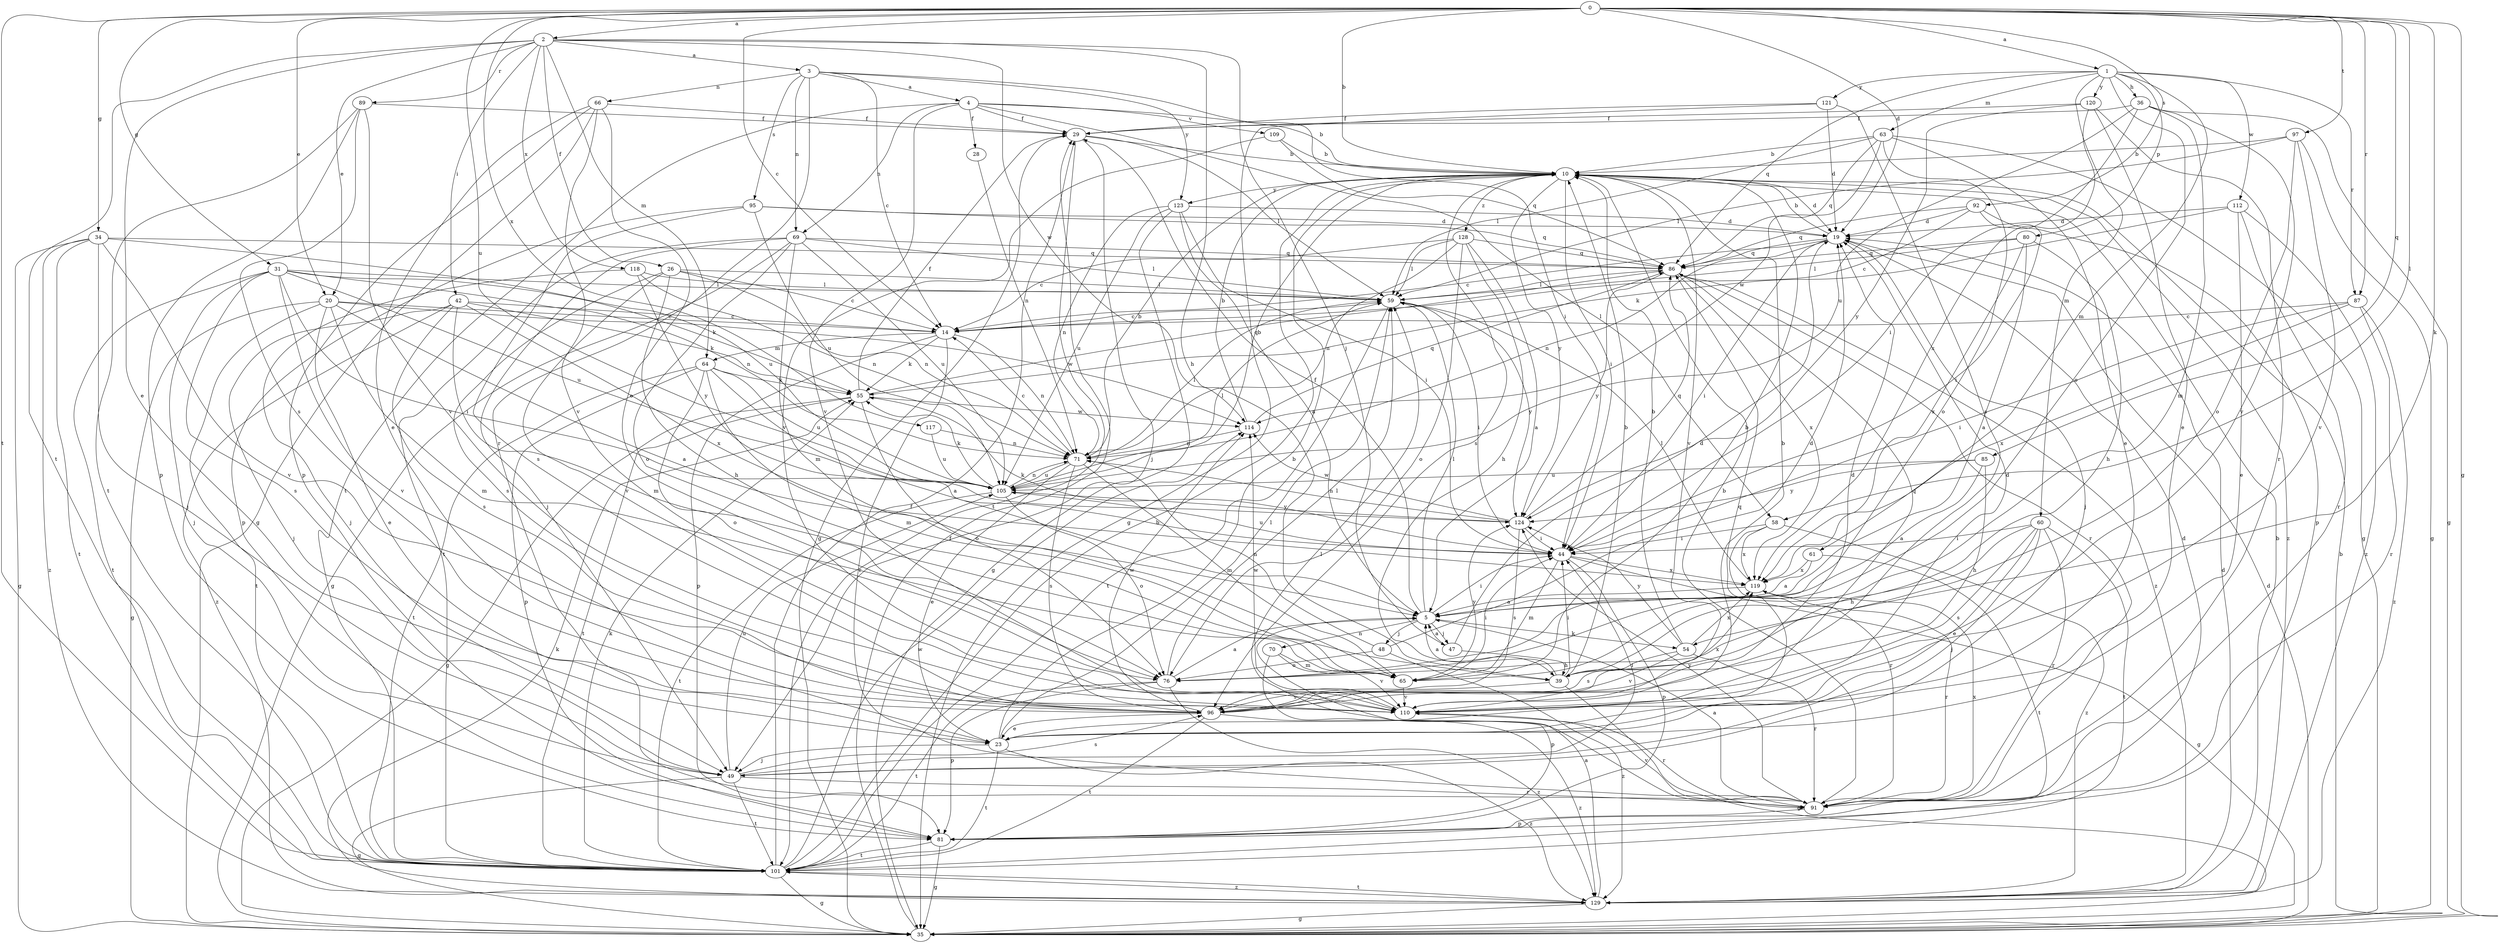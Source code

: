 strict digraph  {
0;
1;
2;
3;
4;
5;
10;
14;
19;
20;
23;
26;
28;
29;
31;
34;
35;
36;
39;
42;
44;
47;
48;
49;
54;
55;
58;
59;
60;
61;
63;
64;
65;
66;
69;
70;
71;
76;
80;
81;
85;
86;
87;
89;
91;
92;
95;
96;
97;
101;
105;
109;
110;
112;
114;
117;
118;
119;
120;
121;
123;
124;
128;
129;
0 -> 1  [label=a];
0 -> 2  [label=a];
0 -> 10  [label=b];
0 -> 14  [label=c];
0 -> 19  [label=d];
0 -> 20  [label=e];
0 -> 31  [label=g];
0 -> 34  [label=g];
0 -> 35  [label=g];
0 -> 54  [label=k];
0 -> 58  [label=l];
0 -> 85  [label=q];
0 -> 87  [label=r];
0 -> 92  [label=s];
0 -> 97  [label=t];
0 -> 101  [label=t];
0 -> 105  [label=u];
0 -> 117  [label=x];
1 -> 36  [label=h];
1 -> 60  [label=m];
1 -> 61  [label=m];
1 -> 63  [label=m];
1 -> 76  [label=o];
1 -> 80  [label=p];
1 -> 86  [label=q];
1 -> 87  [label=r];
1 -> 112  [label=w];
1 -> 120  [label=y];
1 -> 121  [label=y];
2 -> 3  [label=a];
2 -> 20  [label=e];
2 -> 23  [label=e];
2 -> 26  [label=f];
2 -> 39  [label=h];
2 -> 42  [label=i];
2 -> 47  [label=j];
2 -> 64  [label=m];
2 -> 89  [label=r];
2 -> 101  [label=t];
2 -> 114  [label=w];
2 -> 118  [label=x];
3 -> 4  [label=a];
3 -> 14  [label=c];
3 -> 44  [label=i];
3 -> 66  [label=n];
3 -> 69  [label=n];
3 -> 91  [label=r];
3 -> 95  [label=s];
3 -> 123  [label=y];
4 -> 10  [label=b];
4 -> 28  [label=f];
4 -> 29  [label=f];
4 -> 58  [label=l];
4 -> 69  [label=n];
4 -> 101  [label=t];
4 -> 109  [label=v];
4 -> 110  [label=v];
5 -> 29  [label=f];
5 -> 44  [label=i];
5 -> 47  [label=j];
5 -> 48  [label=j];
5 -> 54  [label=k];
5 -> 59  [label=l];
5 -> 70  [label=n];
10 -> 19  [label=d];
10 -> 44  [label=i];
10 -> 96  [label=s];
10 -> 110  [label=v];
10 -> 123  [label=y];
10 -> 124  [label=y];
10 -> 128  [label=z];
10 -> 129  [label=z];
14 -> 55  [label=k];
14 -> 64  [label=m];
14 -> 71  [label=n];
14 -> 81  [label=p];
14 -> 91  [label=r];
19 -> 10  [label=b];
19 -> 14  [label=c];
19 -> 44  [label=i];
19 -> 49  [label=j];
19 -> 71  [label=n];
19 -> 86  [label=q];
20 -> 5  [label=a];
20 -> 14  [label=c];
20 -> 23  [label=e];
20 -> 35  [label=g];
20 -> 65  [label=m];
20 -> 101  [label=t];
20 -> 114  [label=w];
23 -> 10  [label=b];
23 -> 49  [label=j];
23 -> 59  [label=l];
23 -> 86  [label=q];
23 -> 101  [label=t];
23 -> 129  [label=z];
26 -> 14  [label=c];
26 -> 39  [label=h];
26 -> 59  [label=l];
26 -> 71  [label=n];
26 -> 96  [label=s];
26 -> 110  [label=v];
28 -> 71  [label=n];
29 -> 10  [label=b];
29 -> 35  [label=g];
29 -> 49  [label=j];
29 -> 59  [label=l];
29 -> 101  [label=t];
31 -> 44  [label=i];
31 -> 49  [label=j];
31 -> 55  [label=k];
31 -> 59  [label=l];
31 -> 71  [label=n];
31 -> 96  [label=s];
31 -> 101  [label=t];
31 -> 105  [label=u];
31 -> 110  [label=v];
34 -> 35  [label=g];
34 -> 49  [label=j];
34 -> 86  [label=q];
34 -> 101  [label=t];
34 -> 105  [label=u];
34 -> 110  [label=v];
34 -> 129  [label=z];
35 -> 10  [label=b];
35 -> 19  [label=d];
35 -> 29  [label=f];
36 -> 29  [label=f];
36 -> 35  [label=g];
36 -> 44  [label=i];
36 -> 65  [label=m];
36 -> 105  [label=u];
36 -> 110  [label=v];
39 -> 5  [label=a];
39 -> 10  [label=b];
39 -> 35  [label=g];
39 -> 44  [label=i];
39 -> 96  [label=s];
42 -> 14  [label=c];
42 -> 49  [label=j];
42 -> 55  [label=k];
42 -> 65  [label=m];
42 -> 96  [label=s];
42 -> 119  [label=x];
42 -> 129  [label=z];
44 -> 35  [label=g];
44 -> 55  [label=k];
44 -> 65  [label=m];
44 -> 81  [label=p];
44 -> 105  [label=u];
44 -> 119  [label=x];
47 -> 5  [label=a];
47 -> 19  [label=d];
47 -> 39  [label=h];
48 -> 19  [label=d];
48 -> 71  [label=n];
48 -> 76  [label=o];
48 -> 129  [label=z];
49 -> 35  [label=g];
49 -> 44  [label=i];
49 -> 91  [label=r];
49 -> 96  [label=s];
49 -> 101  [label=t];
49 -> 105  [label=u];
54 -> 10  [label=b];
54 -> 91  [label=r];
54 -> 96  [label=s];
54 -> 110  [label=v];
54 -> 119  [label=x];
54 -> 124  [label=y];
55 -> 29  [label=f];
55 -> 35  [label=g];
55 -> 76  [label=o];
55 -> 86  [label=q];
55 -> 101  [label=t];
55 -> 114  [label=w];
58 -> 44  [label=i];
58 -> 91  [label=r];
58 -> 119  [label=x];
58 -> 129  [label=z];
59 -> 14  [label=c];
59 -> 44  [label=i];
59 -> 101  [label=t];
59 -> 124  [label=y];
60 -> 23  [label=e];
60 -> 39  [label=h];
60 -> 44  [label=i];
60 -> 49  [label=j];
60 -> 91  [label=r];
60 -> 96  [label=s];
60 -> 101  [label=t];
61 -> 5  [label=a];
61 -> 101  [label=t];
61 -> 119  [label=x];
63 -> 10  [label=b];
63 -> 23  [label=e];
63 -> 35  [label=g];
63 -> 59  [label=l];
63 -> 76  [label=o];
63 -> 86  [label=q];
63 -> 114  [label=w];
64 -> 5  [label=a];
64 -> 55  [label=k];
64 -> 65  [label=m];
64 -> 76  [label=o];
64 -> 81  [label=p];
64 -> 101  [label=t];
64 -> 105  [label=u];
65 -> 10  [label=b];
65 -> 44  [label=i];
65 -> 110  [label=v];
65 -> 124  [label=y];
66 -> 23  [label=e];
66 -> 29  [label=f];
66 -> 35  [label=g];
66 -> 76  [label=o];
66 -> 81  [label=p];
66 -> 110  [label=v];
69 -> 35  [label=g];
69 -> 49  [label=j];
69 -> 59  [label=l];
69 -> 65  [label=m];
69 -> 76  [label=o];
69 -> 86  [label=q];
69 -> 101  [label=t];
69 -> 105  [label=u];
70 -> 65  [label=m];
70 -> 81  [label=p];
70 -> 110  [label=v];
71 -> 10  [label=b];
71 -> 14  [label=c];
71 -> 23  [label=e];
71 -> 59  [label=l];
71 -> 65  [label=m];
71 -> 96  [label=s];
71 -> 105  [label=u];
76 -> 5  [label=a];
76 -> 59  [label=l];
76 -> 81  [label=p];
76 -> 101  [label=t];
76 -> 129  [label=z];
80 -> 5  [label=a];
80 -> 39  [label=h];
80 -> 59  [label=l];
80 -> 86  [label=q];
80 -> 119  [label=x];
81 -> 19  [label=d];
81 -> 35  [label=g];
81 -> 101  [label=t];
85 -> 5  [label=a];
85 -> 39  [label=h];
85 -> 105  [label=u];
85 -> 124  [label=y];
86 -> 59  [label=l];
86 -> 91  [label=r];
86 -> 119  [label=x];
86 -> 124  [label=y];
86 -> 129  [label=z];
87 -> 14  [label=c];
87 -> 44  [label=i];
87 -> 91  [label=r];
87 -> 119  [label=x];
87 -> 129  [label=z];
89 -> 29  [label=f];
89 -> 81  [label=p];
89 -> 96  [label=s];
89 -> 101  [label=t];
89 -> 110  [label=v];
91 -> 5  [label=a];
91 -> 10  [label=b];
91 -> 59  [label=l];
91 -> 81  [label=p];
91 -> 110  [label=v];
91 -> 119  [label=x];
91 -> 124  [label=y];
92 -> 14  [label=c];
92 -> 19  [label=d];
92 -> 44  [label=i];
92 -> 81  [label=p];
92 -> 86  [label=q];
95 -> 19  [label=d];
95 -> 81  [label=p];
95 -> 86  [label=q];
95 -> 96  [label=s];
95 -> 105  [label=u];
96 -> 19  [label=d];
96 -> 23  [label=e];
96 -> 101  [label=t];
96 -> 114  [label=w];
96 -> 119  [label=x];
96 -> 129  [label=z];
97 -> 10  [label=b];
97 -> 35  [label=g];
97 -> 59  [label=l];
97 -> 76  [label=o];
97 -> 110  [label=v];
101 -> 10  [label=b];
101 -> 29  [label=f];
101 -> 35  [label=g];
101 -> 55  [label=k];
101 -> 114  [label=w];
101 -> 129  [label=z];
105 -> 10  [label=b];
105 -> 55  [label=k];
105 -> 59  [label=l];
105 -> 71  [label=n];
105 -> 76  [label=o];
105 -> 101  [label=t];
105 -> 124  [label=y];
109 -> 10  [label=b];
109 -> 86  [label=q];
109 -> 110  [label=v];
110 -> 10  [label=b];
110 -> 19  [label=d];
110 -> 86  [label=q];
110 -> 91  [label=r];
110 -> 114  [label=w];
112 -> 19  [label=d];
112 -> 23  [label=e];
112 -> 55  [label=k];
112 -> 91  [label=r];
112 -> 129  [label=z];
114 -> 10  [label=b];
114 -> 71  [label=n];
114 -> 86  [label=q];
117 -> 71  [label=n];
117 -> 105  [label=u];
118 -> 49  [label=j];
118 -> 59  [label=l];
118 -> 71  [label=n];
118 -> 124  [label=y];
119 -> 5  [label=a];
119 -> 59  [label=l];
119 -> 91  [label=r];
120 -> 23  [label=e];
120 -> 29  [label=f];
120 -> 91  [label=r];
120 -> 119  [label=x];
120 -> 124  [label=y];
121 -> 19  [label=d];
121 -> 29  [label=f];
121 -> 35  [label=g];
121 -> 96  [label=s];
123 -> 5  [label=a];
123 -> 19  [label=d];
123 -> 35  [label=g];
123 -> 44  [label=i];
123 -> 71  [label=n];
123 -> 105  [label=u];
124 -> 44  [label=i];
124 -> 71  [label=n];
124 -> 86  [label=q];
124 -> 96  [label=s];
124 -> 114  [label=w];
128 -> 5  [label=a];
128 -> 14  [label=c];
128 -> 39  [label=h];
128 -> 59  [label=l];
128 -> 71  [label=n];
128 -> 76  [label=o];
128 -> 86  [label=q];
129 -> 5  [label=a];
129 -> 10  [label=b];
129 -> 19  [label=d];
129 -> 35  [label=g];
129 -> 55  [label=k];
129 -> 101  [label=t];
}
